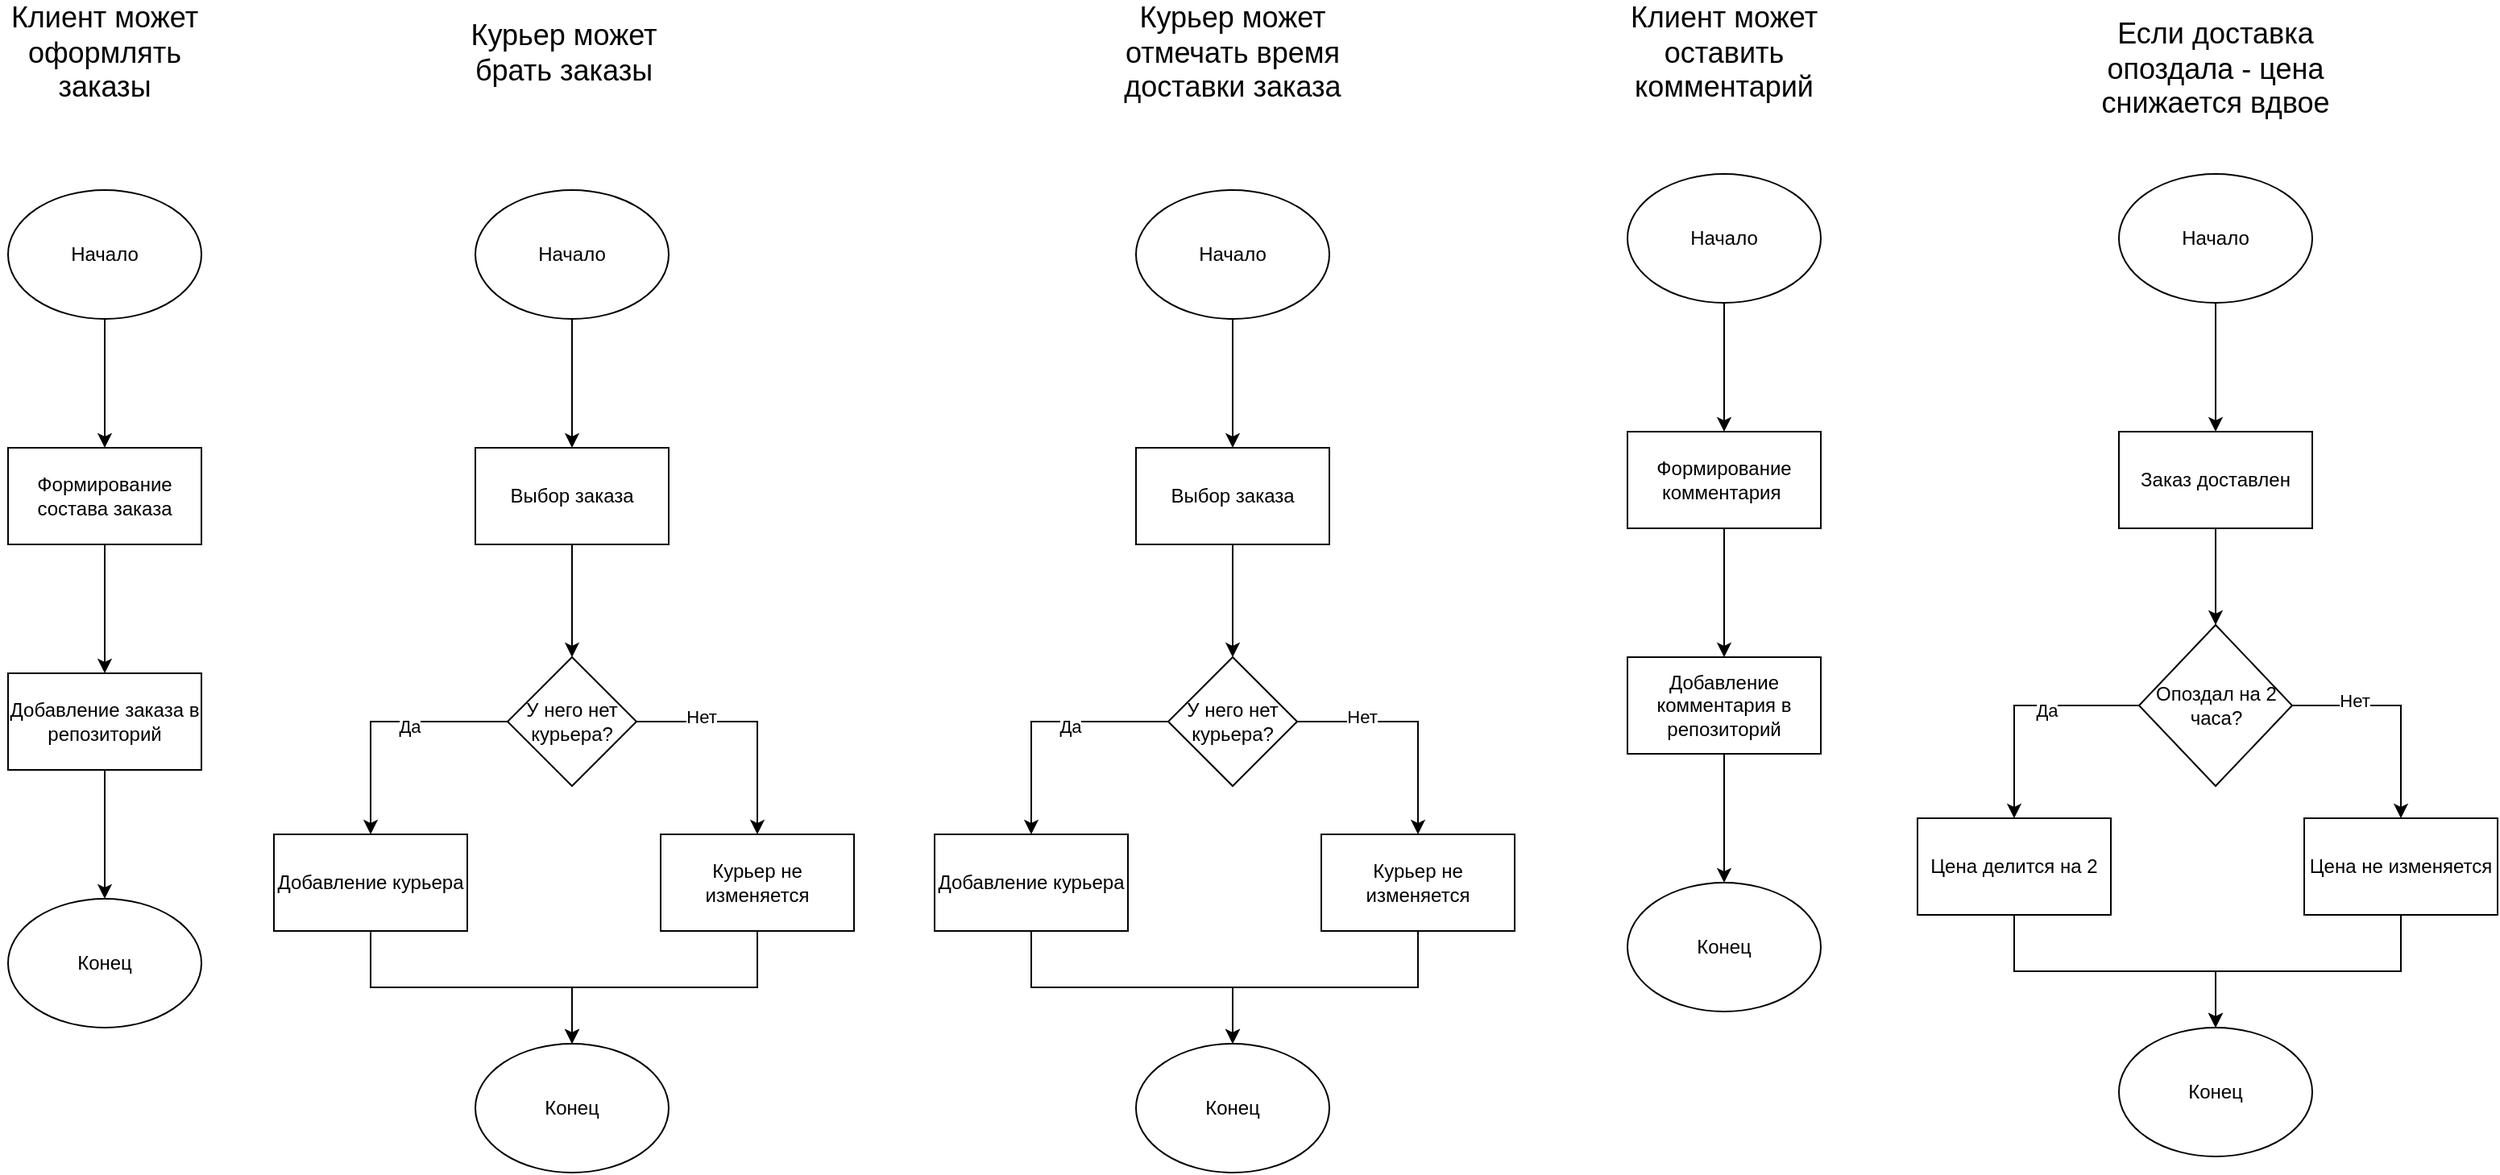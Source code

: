<mxfile version="23.1.5" type="device">
  <diagram name="Страница — 1" id="s1OJ_6-K4Mqk_3KUUfSB">
    <mxGraphModel dx="2501" dy="758" grid="1" gridSize="10" guides="1" tooltips="1" connect="1" arrows="1" fold="1" page="1" pageScale="1" pageWidth="827" pageHeight="1169" math="0" shadow="0">
      <root>
        <mxCell id="0" />
        <mxCell id="1" parent="0" />
        <mxCell id="ynZAN_ZrzTMjbrC64j56-1" value="&lt;font style=&quot;font-size: 18px;&quot;&gt;Клиент может оформлять заказы&lt;/font&gt;" style="text;html=1;align=center;verticalAlign=middle;whiteSpace=wrap;rounded=0;" vertex="1" parent="1">
          <mxGeometry x="-70" y="50" width="130" height="50" as="geometry" />
        </mxCell>
        <mxCell id="ynZAN_ZrzTMjbrC64j56-2" value="&lt;font style=&quot;font-size: 18px;&quot;&gt;Курьер может брать заказы&lt;/font&gt;" style="text;html=1;align=center;verticalAlign=middle;whiteSpace=wrap;rounded=0;" vertex="1" parent="1">
          <mxGeometry x="220" y="50" width="120" height="50" as="geometry" />
        </mxCell>
        <mxCell id="ynZAN_ZrzTMjbrC64j56-3" value="&lt;font style=&quot;font-size: 18px;&quot;&gt;Курьер может отмечать время доставки заказа&lt;/font&gt;" style="text;html=1;align=center;verticalAlign=middle;whiteSpace=wrap;rounded=0;" vertex="1" parent="1">
          <mxGeometry x="620" y="50" width="150" height="50" as="geometry" />
        </mxCell>
        <mxCell id="ynZAN_ZrzTMjbrC64j56-4" value="&lt;font style=&quot;font-size: 18px;&quot;&gt;Клиент может оставить комментарий&lt;/font&gt;" style="text;html=1;align=center;verticalAlign=middle;whiteSpace=wrap;rounded=0;" vertex="1" parent="1">
          <mxGeometry x="930" y="50" width="140" height="50" as="geometry" />
        </mxCell>
        <mxCell id="ynZAN_ZrzTMjbrC64j56-5" value="&lt;font style=&quot;font-size: 18px;&quot;&gt;Если доставка опоздала - цена снижается вдвое&lt;/font&gt;" style="text;html=1;align=center;verticalAlign=middle;whiteSpace=wrap;rounded=0;" vertex="1" parent="1">
          <mxGeometry x="1225" y="60" width="160" height="50" as="geometry" />
        </mxCell>
        <mxCell id="ynZAN_ZrzTMjbrC64j56-11" style="edgeStyle=orthogonalEdgeStyle;rounded=0;orthogonalLoop=1;jettySize=auto;html=1;exitX=0.5;exitY=1;exitDx=0;exitDy=0;" edge="1" parent="1" source="ynZAN_ZrzTMjbrC64j56-7" target="ynZAN_ZrzTMjbrC64j56-8">
          <mxGeometry relative="1" as="geometry" />
        </mxCell>
        <mxCell id="ynZAN_ZrzTMjbrC64j56-7" value="Начало" style="ellipse;whiteSpace=wrap;html=1;" vertex="1" parent="1">
          <mxGeometry x="-65" y="160" width="120" height="80" as="geometry" />
        </mxCell>
        <mxCell id="ynZAN_ZrzTMjbrC64j56-12" style="edgeStyle=orthogonalEdgeStyle;rounded=0;orthogonalLoop=1;jettySize=auto;html=1;entryX=0.5;entryY=0;entryDx=0;entryDy=0;" edge="1" parent="1" source="ynZAN_ZrzTMjbrC64j56-8" target="ynZAN_ZrzTMjbrC64j56-9">
          <mxGeometry relative="1" as="geometry" />
        </mxCell>
        <mxCell id="ynZAN_ZrzTMjbrC64j56-8" value="Формирование состава заказа" style="rounded=0;whiteSpace=wrap;html=1;" vertex="1" parent="1">
          <mxGeometry x="-65" y="320" width="120" height="60" as="geometry" />
        </mxCell>
        <mxCell id="ynZAN_ZrzTMjbrC64j56-13" style="edgeStyle=orthogonalEdgeStyle;rounded=0;orthogonalLoop=1;jettySize=auto;html=1;entryX=0.5;entryY=0;entryDx=0;entryDy=0;" edge="1" parent="1" source="ynZAN_ZrzTMjbrC64j56-9" target="ynZAN_ZrzTMjbrC64j56-10">
          <mxGeometry relative="1" as="geometry" />
        </mxCell>
        <mxCell id="ynZAN_ZrzTMjbrC64j56-9" value="Добавление заказа в репозиторий" style="rounded=0;whiteSpace=wrap;html=1;" vertex="1" parent="1">
          <mxGeometry x="-65" y="460" width="120" height="60" as="geometry" />
        </mxCell>
        <mxCell id="ynZAN_ZrzTMjbrC64j56-10" value="Конец" style="ellipse;whiteSpace=wrap;html=1;" vertex="1" parent="1">
          <mxGeometry x="-65" y="600" width="120" height="80" as="geometry" />
        </mxCell>
        <mxCell id="ynZAN_ZrzTMjbrC64j56-24" style="edgeStyle=orthogonalEdgeStyle;rounded=0;orthogonalLoop=1;jettySize=auto;html=1;entryX=0.5;entryY=0;entryDx=0;entryDy=0;" edge="1" parent="1" source="ynZAN_ZrzTMjbrC64j56-14" target="ynZAN_ZrzTMjbrC64j56-15">
          <mxGeometry relative="1" as="geometry" />
        </mxCell>
        <mxCell id="ynZAN_ZrzTMjbrC64j56-14" value="Начало" style="ellipse;whiteSpace=wrap;html=1;" vertex="1" parent="1">
          <mxGeometry x="225" y="160" width="120" height="80" as="geometry" />
        </mxCell>
        <mxCell id="ynZAN_ZrzTMjbrC64j56-23" style="edgeStyle=orthogonalEdgeStyle;rounded=0;orthogonalLoop=1;jettySize=auto;html=1;entryX=0.5;entryY=0;entryDx=0;entryDy=0;" edge="1" parent="1" source="ynZAN_ZrzTMjbrC64j56-15" target="ynZAN_ZrzTMjbrC64j56-18">
          <mxGeometry relative="1" as="geometry" />
        </mxCell>
        <mxCell id="ynZAN_ZrzTMjbrC64j56-15" value="Выбор заказа" style="rounded=0;whiteSpace=wrap;html=1;" vertex="1" parent="1">
          <mxGeometry x="225" y="320" width="120" height="60" as="geometry" />
        </mxCell>
        <mxCell id="ynZAN_ZrzTMjbrC64j56-21" style="edgeStyle=orthogonalEdgeStyle;rounded=0;orthogonalLoop=1;jettySize=auto;html=1;" edge="1" parent="1" source="ynZAN_ZrzTMjbrC64j56-18" target="ynZAN_ZrzTMjbrC64j56-19">
          <mxGeometry relative="1" as="geometry" />
        </mxCell>
        <mxCell id="ynZAN_ZrzTMjbrC64j56-25" value="Да" style="edgeLabel;html=1;align=center;verticalAlign=middle;resizable=0;points=[];" vertex="1" connectable="0" parent="ynZAN_ZrzTMjbrC64j56-21">
          <mxGeometry x="-0.213" y="3" relative="1" as="geometry">
            <mxPoint as="offset" />
          </mxGeometry>
        </mxCell>
        <mxCell id="ynZAN_ZrzTMjbrC64j56-18" value="У него нет курьера?" style="rhombus;whiteSpace=wrap;html=1;" vertex="1" parent="1">
          <mxGeometry x="245" y="450" width="80" height="80" as="geometry" />
        </mxCell>
        <mxCell id="ynZAN_ZrzTMjbrC64j56-28" style="edgeStyle=orthogonalEdgeStyle;rounded=0;orthogonalLoop=1;jettySize=auto;html=1;entryX=0.5;entryY=0;entryDx=0;entryDy=0;exitX=0.5;exitY=1;exitDx=0;exitDy=0;" edge="1" parent="1" source="ynZAN_ZrzTMjbrC64j56-19" target="ynZAN_ZrzTMjbrC64j56-27">
          <mxGeometry relative="1" as="geometry" />
        </mxCell>
        <mxCell id="ynZAN_ZrzTMjbrC64j56-19" value="Добавление курьера" style="rounded=0;whiteSpace=wrap;html=1;" vertex="1" parent="1">
          <mxGeometry x="100" y="560" width="120" height="60" as="geometry" />
        </mxCell>
        <mxCell id="ynZAN_ZrzTMjbrC64j56-29" style="edgeStyle=orthogonalEdgeStyle;rounded=0;orthogonalLoop=1;jettySize=auto;html=1;entryX=0.5;entryY=0;entryDx=0;entryDy=0;" edge="1" parent="1" source="ynZAN_ZrzTMjbrC64j56-20" target="ynZAN_ZrzTMjbrC64j56-27">
          <mxGeometry relative="1" as="geometry" />
        </mxCell>
        <mxCell id="ynZAN_ZrzTMjbrC64j56-20" value="Курьер не изменяется" style="rounded=0;whiteSpace=wrap;html=1;" vertex="1" parent="1">
          <mxGeometry x="340" y="560" width="120" height="60" as="geometry" />
        </mxCell>
        <mxCell id="ynZAN_ZrzTMjbrC64j56-22" style="edgeStyle=orthogonalEdgeStyle;rounded=0;orthogonalLoop=1;jettySize=auto;html=1;entryX=0.5;entryY=0;entryDx=0;entryDy=0;" edge="1" parent="1" source="ynZAN_ZrzTMjbrC64j56-18" target="ynZAN_ZrzTMjbrC64j56-20">
          <mxGeometry relative="1" as="geometry" />
        </mxCell>
        <mxCell id="ynZAN_ZrzTMjbrC64j56-26" value="Нет" style="edgeLabel;html=1;align=center;verticalAlign=middle;resizable=0;points=[];" vertex="1" connectable="0" parent="ynZAN_ZrzTMjbrC64j56-22">
          <mxGeometry x="-0.448" y="3" relative="1" as="geometry">
            <mxPoint as="offset" />
          </mxGeometry>
        </mxCell>
        <mxCell id="ynZAN_ZrzTMjbrC64j56-27" value="Конец" style="ellipse;whiteSpace=wrap;html=1;" vertex="1" parent="1">
          <mxGeometry x="225" y="690" width="120" height="80" as="geometry" />
        </mxCell>
        <mxCell id="ynZAN_ZrzTMjbrC64j56-30" style="edgeStyle=orthogonalEdgeStyle;rounded=0;orthogonalLoop=1;jettySize=auto;html=1;entryX=0.5;entryY=0;entryDx=0;entryDy=0;" edge="1" parent="1" source="ynZAN_ZrzTMjbrC64j56-31" target="ynZAN_ZrzTMjbrC64j56-33">
          <mxGeometry relative="1" as="geometry" />
        </mxCell>
        <mxCell id="ynZAN_ZrzTMjbrC64j56-31" value="Начало" style="ellipse;whiteSpace=wrap;html=1;" vertex="1" parent="1">
          <mxGeometry x="635" y="160" width="120" height="80" as="geometry" />
        </mxCell>
        <mxCell id="ynZAN_ZrzTMjbrC64j56-32" style="edgeStyle=orthogonalEdgeStyle;rounded=0;orthogonalLoop=1;jettySize=auto;html=1;entryX=0.5;entryY=0;entryDx=0;entryDy=0;" edge="1" parent="1" source="ynZAN_ZrzTMjbrC64j56-33" target="ynZAN_ZrzTMjbrC64j56-36">
          <mxGeometry relative="1" as="geometry" />
        </mxCell>
        <mxCell id="ynZAN_ZrzTMjbrC64j56-33" value="Выбор заказа" style="rounded=0;whiteSpace=wrap;html=1;" vertex="1" parent="1">
          <mxGeometry x="635" y="320" width="120" height="60" as="geometry" />
        </mxCell>
        <mxCell id="ynZAN_ZrzTMjbrC64j56-34" style="edgeStyle=orthogonalEdgeStyle;rounded=0;orthogonalLoop=1;jettySize=auto;html=1;" edge="1" parent="1" source="ynZAN_ZrzTMjbrC64j56-36" target="ynZAN_ZrzTMjbrC64j56-38">
          <mxGeometry relative="1" as="geometry" />
        </mxCell>
        <mxCell id="ynZAN_ZrzTMjbrC64j56-35" value="Да" style="edgeLabel;html=1;align=center;verticalAlign=middle;resizable=0;points=[];" vertex="1" connectable="0" parent="ynZAN_ZrzTMjbrC64j56-34">
          <mxGeometry x="-0.213" y="3" relative="1" as="geometry">
            <mxPoint as="offset" />
          </mxGeometry>
        </mxCell>
        <mxCell id="ynZAN_ZrzTMjbrC64j56-36" value="У него нет курьера?" style="rhombus;whiteSpace=wrap;html=1;" vertex="1" parent="1">
          <mxGeometry x="655" y="450" width="80" height="80" as="geometry" />
        </mxCell>
        <mxCell id="ynZAN_ZrzTMjbrC64j56-37" style="edgeStyle=orthogonalEdgeStyle;rounded=0;orthogonalLoop=1;jettySize=auto;html=1;entryX=0.5;entryY=0;entryDx=0;entryDy=0;exitX=0.5;exitY=1;exitDx=0;exitDy=0;" edge="1" parent="1" source="ynZAN_ZrzTMjbrC64j56-38" target="ynZAN_ZrzTMjbrC64j56-43">
          <mxGeometry relative="1" as="geometry" />
        </mxCell>
        <mxCell id="ynZAN_ZrzTMjbrC64j56-38" value="Добавление курьера" style="rounded=0;whiteSpace=wrap;html=1;" vertex="1" parent="1">
          <mxGeometry x="510" y="560" width="120" height="60" as="geometry" />
        </mxCell>
        <mxCell id="ynZAN_ZrzTMjbrC64j56-39" style="edgeStyle=orthogonalEdgeStyle;rounded=0;orthogonalLoop=1;jettySize=auto;html=1;entryX=0.5;entryY=0;entryDx=0;entryDy=0;" edge="1" parent="1" source="ynZAN_ZrzTMjbrC64j56-40" target="ynZAN_ZrzTMjbrC64j56-43">
          <mxGeometry relative="1" as="geometry" />
        </mxCell>
        <mxCell id="ynZAN_ZrzTMjbrC64j56-40" value="Курьер не изменяется" style="rounded=0;whiteSpace=wrap;html=1;" vertex="1" parent="1">
          <mxGeometry x="750" y="560" width="120" height="60" as="geometry" />
        </mxCell>
        <mxCell id="ynZAN_ZrzTMjbrC64j56-41" style="edgeStyle=orthogonalEdgeStyle;rounded=0;orthogonalLoop=1;jettySize=auto;html=1;entryX=0.5;entryY=0;entryDx=0;entryDy=0;" edge="1" parent="1" source="ynZAN_ZrzTMjbrC64j56-36" target="ynZAN_ZrzTMjbrC64j56-40">
          <mxGeometry relative="1" as="geometry" />
        </mxCell>
        <mxCell id="ynZAN_ZrzTMjbrC64j56-42" value="Нет" style="edgeLabel;html=1;align=center;verticalAlign=middle;resizable=0;points=[];" vertex="1" connectable="0" parent="ynZAN_ZrzTMjbrC64j56-41">
          <mxGeometry x="-0.448" y="3" relative="1" as="geometry">
            <mxPoint as="offset" />
          </mxGeometry>
        </mxCell>
        <mxCell id="ynZAN_ZrzTMjbrC64j56-43" value="Конец" style="ellipse;whiteSpace=wrap;html=1;" vertex="1" parent="1">
          <mxGeometry x="635" y="690" width="120" height="80" as="geometry" />
        </mxCell>
        <mxCell id="ynZAN_ZrzTMjbrC64j56-44" style="edgeStyle=orthogonalEdgeStyle;rounded=0;orthogonalLoop=1;jettySize=auto;html=1;exitX=0.5;exitY=1;exitDx=0;exitDy=0;" edge="1" parent="1" source="ynZAN_ZrzTMjbrC64j56-45" target="ynZAN_ZrzTMjbrC64j56-47">
          <mxGeometry relative="1" as="geometry" />
        </mxCell>
        <mxCell id="ynZAN_ZrzTMjbrC64j56-45" value="Начало" style="ellipse;whiteSpace=wrap;html=1;" vertex="1" parent="1">
          <mxGeometry x="940" y="150" width="120" height="80" as="geometry" />
        </mxCell>
        <mxCell id="ynZAN_ZrzTMjbrC64j56-46" style="edgeStyle=orthogonalEdgeStyle;rounded=0;orthogonalLoop=1;jettySize=auto;html=1;entryX=0.5;entryY=0;entryDx=0;entryDy=0;" edge="1" parent="1" source="ynZAN_ZrzTMjbrC64j56-47" target="ynZAN_ZrzTMjbrC64j56-49">
          <mxGeometry relative="1" as="geometry" />
        </mxCell>
        <mxCell id="ynZAN_ZrzTMjbrC64j56-47" value="Формирование комментария&amp;nbsp;" style="rounded=0;whiteSpace=wrap;html=1;" vertex="1" parent="1">
          <mxGeometry x="940" y="310" width="120" height="60" as="geometry" />
        </mxCell>
        <mxCell id="ynZAN_ZrzTMjbrC64j56-48" style="edgeStyle=orthogonalEdgeStyle;rounded=0;orthogonalLoop=1;jettySize=auto;html=1;entryX=0.5;entryY=0;entryDx=0;entryDy=0;" edge="1" parent="1" source="ynZAN_ZrzTMjbrC64j56-49" target="ynZAN_ZrzTMjbrC64j56-50">
          <mxGeometry relative="1" as="geometry" />
        </mxCell>
        <mxCell id="ynZAN_ZrzTMjbrC64j56-49" value="Добавление комментария в репозиторий" style="rounded=0;whiteSpace=wrap;html=1;" vertex="1" parent="1">
          <mxGeometry x="940" y="450" width="120" height="60" as="geometry" />
        </mxCell>
        <mxCell id="ynZAN_ZrzTMjbrC64j56-50" value="Конец" style="ellipse;whiteSpace=wrap;html=1;" vertex="1" parent="1">
          <mxGeometry x="940" y="590" width="120" height="80" as="geometry" />
        </mxCell>
        <mxCell id="ynZAN_ZrzTMjbrC64j56-51" style="edgeStyle=orthogonalEdgeStyle;rounded=0;orthogonalLoop=1;jettySize=auto;html=1;entryX=0.5;entryY=0;entryDx=0;entryDy=0;" edge="1" parent="1" source="ynZAN_ZrzTMjbrC64j56-52" target="ynZAN_ZrzTMjbrC64j56-54">
          <mxGeometry relative="1" as="geometry" />
        </mxCell>
        <mxCell id="ynZAN_ZrzTMjbrC64j56-52" value="Начало" style="ellipse;whiteSpace=wrap;html=1;" vertex="1" parent="1">
          <mxGeometry x="1245" y="150" width="120" height="80" as="geometry" />
        </mxCell>
        <mxCell id="ynZAN_ZrzTMjbrC64j56-53" style="edgeStyle=orthogonalEdgeStyle;rounded=0;orthogonalLoop=1;jettySize=auto;html=1;entryX=0.5;entryY=0;entryDx=0;entryDy=0;" edge="1" parent="1" source="ynZAN_ZrzTMjbrC64j56-54" target="ynZAN_ZrzTMjbrC64j56-57">
          <mxGeometry relative="1" as="geometry" />
        </mxCell>
        <mxCell id="ynZAN_ZrzTMjbrC64j56-54" value="Заказ доставлен" style="rounded=0;whiteSpace=wrap;html=1;" vertex="1" parent="1">
          <mxGeometry x="1245" y="310" width="120" height="60" as="geometry" />
        </mxCell>
        <mxCell id="ynZAN_ZrzTMjbrC64j56-55" style="edgeStyle=orthogonalEdgeStyle;rounded=0;orthogonalLoop=1;jettySize=auto;html=1;" edge="1" parent="1" source="ynZAN_ZrzTMjbrC64j56-57" target="ynZAN_ZrzTMjbrC64j56-59">
          <mxGeometry relative="1" as="geometry" />
        </mxCell>
        <mxCell id="ynZAN_ZrzTMjbrC64j56-56" value="Да" style="edgeLabel;html=1;align=center;verticalAlign=middle;resizable=0;points=[];" vertex="1" connectable="0" parent="ynZAN_ZrzTMjbrC64j56-55">
          <mxGeometry x="-0.213" y="3" relative="1" as="geometry">
            <mxPoint as="offset" />
          </mxGeometry>
        </mxCell>
        <mxCell id="ynZAN_ZrzTMjbrC64j56-57" value="Опоздал на 2 часа?" style="rhombus;whiteSpace=wrap;html=1;" vertex="1" parent="1">
          <mxGeometry x="1257.5" y="430" width="95" height="100" as="geometry" />
        </mxCell>
        <mxCell id="ynZAN_ZrzTMjbrC64j56-58" style="edgeStyle=orthogonalEdgeStyle;rounded=0;orthogonalLoop=1;jettySize=auto;html=1;entryX=0.5;entryY=0;entryDx=0;entryDy=0;exitX=0.5;exitY=1;exitDx=0;exitDy=0;" edge="1" parent="1" source="ynZAN_ZrzTMjbrC64j56-59" target="ynZAN_ZrzTMjbrC64j56-64">
          <mxGeometry relative="1" as="geometry" />
        </mxCell>
        <mxCell id="ynZAN_ZrzTMjbrC64j56-59" value="Цена делится на 2" style="rounded=0;whiteSpace=wrap;html=1;" vertex="1" parent="1">
          <mxGeometry x="1120" y="550" width="120" height="60" as="geometry" />
        </mxCell>
        <mxCell id="ynZAN_ZrzTMjbrC64j56-60" style="edgeStyle=orthogonalEdgeStyle;rounded=0;orthogonalLoop=1;jettySize=auto;html=1;entryX=0.5;entryY=0;entryDx=0;entryDy=0;" edge="1" parent="1" source="ynZAN_ZrzTMjbrC64j56-61" target="ynZAN_ZrzTMjbrC64j56-64">
          <mxGeometry relative="1" as="geometry" />
        </mxCell>
        <mxCell id="ynZAN_ZrzTMjbrC64j56-61" value="Цена не изменяется" style="rounded=0;whiteSpace=wrap;html=1;" vertex="1" parent="1">
          <mxGeometry x="1360" y="550" width="120" height="60" as="geometry" />
        </mxCell>
        <mxCell id="ynZAN_ZrzTMjbrC64j56-62" style="edgeStyle=orthogonalEdgeStyle;rounded=0;orthogonalLoop=1;jettySize=auto;html=1;entryX=0.5;entryY=0;entryDx=0;entryDy=0;" edge="1" parent="1" source="ynZAN_ZrzTMjbrC64j56-57" target="ynZAN_ZrzTMjbrC64j56-61">
          <mxGeometry relative="1" as="geometry" />
        </mxCell>
        <mxCell id="ynZAN_ZrzTMjbrC64j56-63" value="Нет" style="edgeLabel;html=1;align=center;verticalAlign=middle;resizable=0;points=[];" vertex="1" connectable="0" parent="ynZAN_ZrzTMjbrC64j56-62">
          <mxGeometry x="-0.448" y="3" relative="1" as="geometry">
            <mxPoint as="offset" />
          </mxGeometry>
        </mxCell>
        <mxCell id="ynZAN_ZrzTMjbrC64j56-64" value="Конец" style="ellipse;whiteSpace=wrap;html=1;" vertex="1" parent="1">
          <mxGeometry x="1245" y="680" width="120" height="80" as="geometry" />
        </mxCell>
      </root>
    </mxGraphModel>
  </diagram>
</mxfile>
